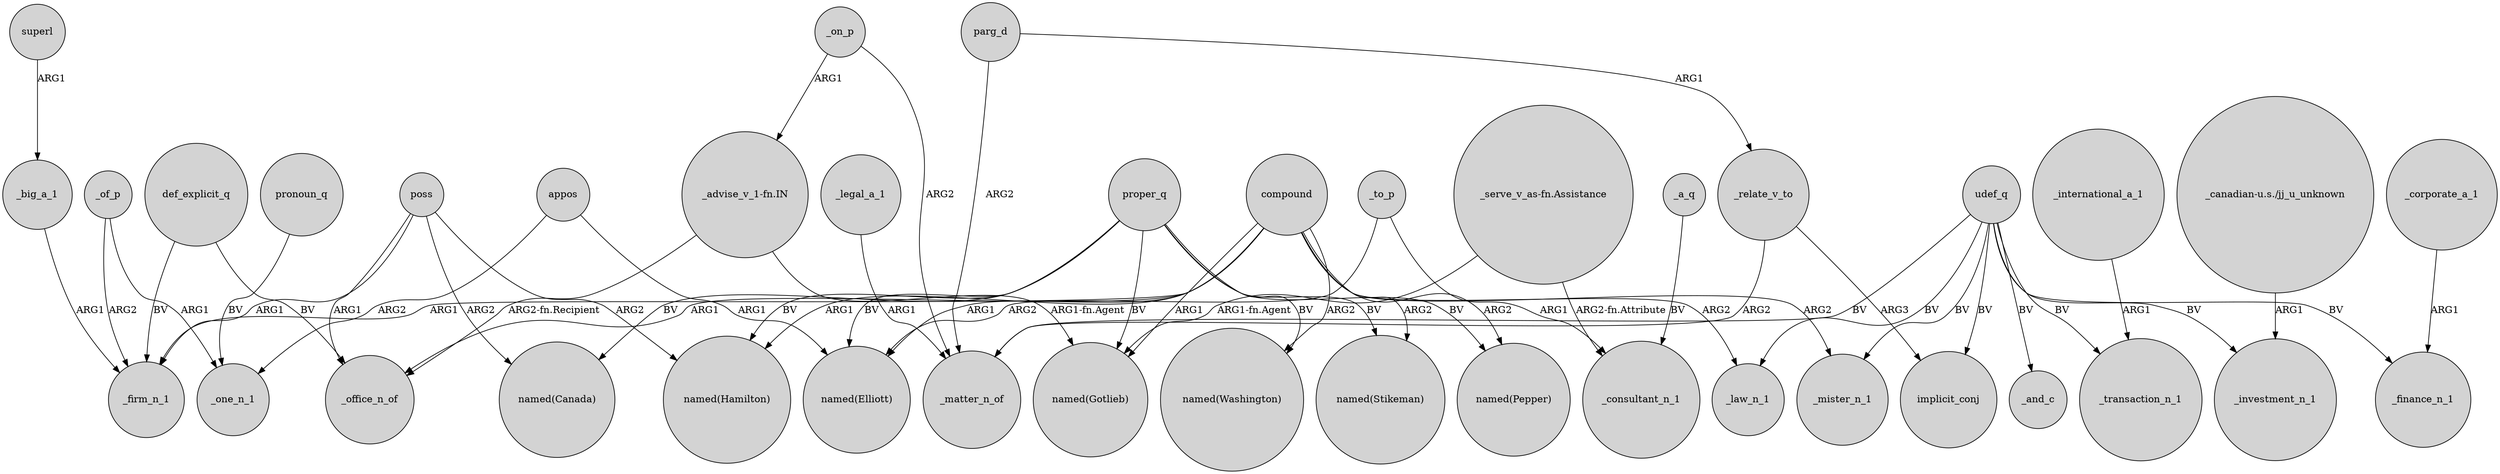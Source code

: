 digraph {
	node [shape=circle style=filled]
	_big_a_1 -> _firm_n_1 [label=ARG1]
	_of_p -> _firm_n_1 [label=ARG2]
	appos -> _one_n_1 [label=ARG2]
	parg_d -> _matter_n_of [label=ARG2]
	compound -> "named(Elliott)" [label=ARG1]
	proper_q -> "named(Canada)" [label=BV]
	udef_q -> _finance_n_1 [label=BV]
	parg_d -> _relate_v_to [label=ARG1]
	compound -> _mister_n_1 [label=ARG2]
	def_explicit_q -> _office_n_of [label=BV]
	compound -> "named(Hamilton)" [label=ARG1]
	compound -> "named(Pepper)" [label=ARG2]
	udef_q -> _mister_n_1 [label=BV]
	compound -> _office_n_of [label=ARG1]
	_legal_a_1 -> _matter_n_of [label=ARG1]
	"_serve_v_as-fn.Assistance" -> "named(Gotlieb)" [label="ARG1-fn.Agent"]
	udef_q -> _law_n_1 [label=BV]
	_international_a_1 -> _transaction_n_1 [label=ARG1]
	_of_p -> _one_n_1 [label=ARG1]
	_to_p -> _consultant_n_1 [label=ARG1]
	udef_q -> implicit_conj [label=BV]
	appos -> "named(Elliott)" [label=ARG1]
	proper_q -> "named(Washington)" [label=BV]
	_corporate_a_1 -> _finance_n_1 [label=ARG1]
	proper_q -> "named(Stikeman)" [label=BV]
	proper_q -> "named(Gotlieb)" [label=BV]
	udef_q -> _matter_n_of [label=BV]
	_relate_v_to -> implicit_conj [label=ARG3]
	_a_q -> _consultant_n_1 [label=BV]
	def_explicit_q -> _firm_n_1 [label=BV]
	_on_p -> _matter_n_of [label=ARG2]
	poss -> "named(Canada)" [label=ARG2]
	udef_q -> _transaction_n_1 [label=BV]
	_to_p -> "named(Elliott)" [label=ARG2]
	"_advise_v_1-fn.IN" -> "named(Gotlieb)" [label="ARG1-fn.Agent"]
	compound -> _firm_n_1 [label=ARG1]
	poss -> _office_n_of [label=ARG1]
	poss -> _firm_n_1 [label=ARG1]
	pronoun_q -> _one_n_1 [label=BV]
	"_canadian-u.s./jj_u_unknown" -> _investment_n_1 [label=ARG1]
	poss -> "named(Hamilton)" [label=ARG2]
	_relate_v_to -> _matter_n_of [label=ARG2]
	udef_q -> _investment_n_1 [label=BV]
	compound -> "named(Washington)" [label=ARG2]
	proper_q -> "named(Elliott)" [label=BV]
	"_serve_v_as-fn.Assistance" -> _consultant_n_1 [label="ARG2-fn.Attribute"]
	superl -> _big_a_1 [label=ARG1]
	"_advise_v_1-fn.IN" -> _office_n_of [label="ARG2-fn.Recipient"]
	_on_p -> "_advise_v_1-fn.IN" [label=ARG1]
	udef_q -> _and_c [label=BV]
	proper_q -> "named(Pepper)" [label=BV]
	compound -> "named(Gotlieb)" [label=ARG1]
	compound -> _law_n_1 [label=ARG2]
	compound -> "named(Stikeman)" [label=ARG2]
	proper_q -> "named(Hamilton)" [label=BV]
}
